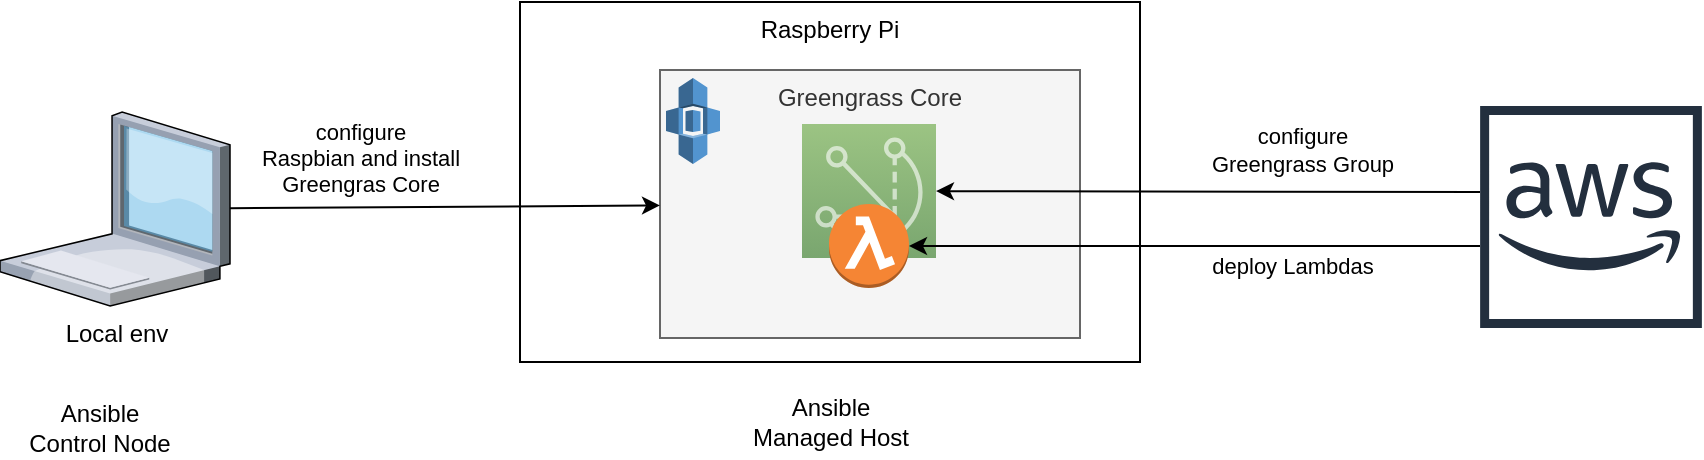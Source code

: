 <mxfile version="10.7.5" type="device"><diagram id="I2MvBAiHPorK-mFa8aTz" name="Page-1"><mxGraphModel dx="1198" dy="1222" grid="1" gridSize="10" guides="1" tooltips="1" connect="1" arrows="1" fold="1" page="1" pageScale="1" pageWidth="850" pageHeight="1100" math="0" shadow="0"><root><mxCell id="0"/><mxCell id="1" parent="0"/><mxCell id="pFkgnNjly2OPId6mZMNI-2" value="Raspberry Pi&lt;br&gt;" style="rounded=0;whiteSpace=wrap;html=1;verticalAlign=top;" vertex="1" parent="1"><mxGeometry x="380" y="362" width="310" height="180" as="geometry"/></mxCell><mxCell id="pFkgnNjly2OPId6mZMNI-5" value="Local env" style="verticalLabelPosition=bottom;aspect=fixed;html=1;verticalAlign=top;strokeColor=none;align=center;outlineConnect=0;shape=mxgraph.citrix.laptop_1;" vertex="1" parent="1"><mxGeometry x="120" y="417" width="115" height="97" as="geometry"/></mxCell><mxCell id="pFkgnNjly2OPId6mZMNI-6" value="" style="shape=image;html=1;verticalAlign=top;verticalLabelPosition=bottom;labelBackgroundColor=#ffffff;imageAspect=0;aspect=fixed;image=https://cdn0.iconfinder.com/data/icons/flat-round-system/512/raspberry-128.png" vertex="1" parent="1"><mxGeometry x="387" y="369" width="48" height="48" as="geometry"/></mxCell><mxCell id="pFkgnNjly2OPId6mZMNI-7" value="Greengrass Core" style="rounded=0;whiteSpace=wrap;html=1;verticalAlign=top;fillColor=#f5f5f5;strokeColor=#666666;fontColor=#333333;" vertex="1" parent="1"><mxGeometry x="450" y="396" width="210" height="134" as="geometry"/></mxCell><mxCell id="pFkgnNjly2OPId6mZMNI-9" value="" style="outlineConnect=0;fontColor=#232F3E;gradientColor=#60A337;gradientDirection=north;fillColor=#277116;strokeColor=#ffffff;dashed=0;verticalLabelPosition=bottom;verticalAlign=top;align=center;html=1;fontSize=12;fontStyle=0;aspect=fixed;shape=mxgraph.aws4.resourceIcon;resIcon=mxgraph.aws4.greengrass;opacity=60;" vertex="1" parent="1"><mxGeometry x="521" y="423" width="67" height="67" as="geometry"/></mxCell><mxCell id="pFkgnNjly2OPId6mZMNI-11" value="configure&lt;br&gt;Raspbian and install &lt;br&gt;Greengras Core&lt;br&gt;" style="endArrow=classic;html=1;" edge="1" parent="1" source="pFkgnNjly2OPId6mZMNI-5" target="pFkgnNjly2OPId6mZMNI-7"><mxGeometry x="-0.394" y="25" width="50" height="50" relative="1" as="geometry"><mxPoint x="120" y="610" as="sourcePoint"/><mxPoint x="170" y="560" as="targetPoint"/><mxPoint as="offset"/></mxGeometry></mxCell><mxCell id="pFkgnNjly2OPId6mZMNI-12" value="Ansible&lt;br&gt;Control Node" style="text;html=1;strokeColor=none;fillColor=none;align=center;verticalAlign=middle;whiteSpace=wrap;rounded=0;" vertex="1" parent="1"><mxGeometry x="130" y="560" width="80" height="30" as="geometry"/></mxCell><mxCell id="pFkgnNjly2OPId6mZMNI-13" value="Ansible&lt;br&gt;Managed Host" style="text;html=1;strokeColor=none;fillColor=none;align=center;verticalAlign=middle;whiteSpace=wrap;rounded=0;" vertex="1" parent="1"><mxGeometry x="482.5" y="557" width="105" height="30" as="geometry"/></mxCell><mxCell id="pFkgnNjly2OPId6mZMNI-14" value="" style="outlineConnect=0;fontColor=#232F3E;gradientColor=none;fillColor=#232F3E;strokeColor=none;dashed=0;verticalLabelPosition=bottom;verticalAlign=top;align=center;html=1;fontSize=12;fontStyle=0;aspect=fixed;pointerEvents=1;shape=mxgraph.aws4.aws_cloud;" vertex="1" parent="1"><mxGeometry x="860" y="414" width="111" height="111" as="geometry"/></mxCell><mxCell id="pFkgnNjly2OPId6mZMNI-15" value="" style="outlineConnect=0;dashed=0;verticalLabelPosition=bottom;verticalAlign=top;align=center;html=1;shape=mxgraph.aws3.lambda_function;fillColor=#F58534;gradientColor=none;" vertex="1" parent="1"><mxGeometry x="534.5" y="463" width="40" height="42" as="geometry"/></mxCell><mxCell id="pFkgnNjly2OPId6mZMNI-16" value="deploy Lambdas" style="endArrow=classic;html=1;" edge="1" parent="1" target="pFkgnNjly2OPId6mZMNI-15"><mxGeometry x="-0.341" y="10" width="50" height="50" relative="1" as="geometry"><mxPoint x="860" y="484" as="sourcePoint"/><mxPoint x="123" y="610" as="targetPoint"/><mxPoint as="offset"/></mxGeometry></mxCell><mxCell id="pFkgnNjly2OPId6mZMNI-18" value="" style="outlineConnect=0;dashed=0;verticalLabelPosition=bottom;verticalAlign=top;align=center;html=1;shape=mxgraph.aws3.greengrass;fillColor=#5294CF;gradientColor=none;" vertex="1" parent="1"><mxGeometry x="453" y="400" width="27" height="43" as="geometry"/></mxCell><mxCell id="pFkgnNjly2OPId6mZMNI-19" value="configure&lt;br&gt;Greengrass Group" style="endArrow=classic;html=1;" edge="1" parent="1" target="pFkgnNjly2OPId6mZMNI-9"><mxGeometry x="-0.346" y="-21" width="50" height="50" relative="1" as="geometry"><mxPoint x="860" y="457" as="sourcePoint"/><mxPoint x="123" y="610" as="targetPoint"/><mxPoint as="offset"/></mxGeometry></mxCell></root></mxGraphModel></diagram></mxfile>